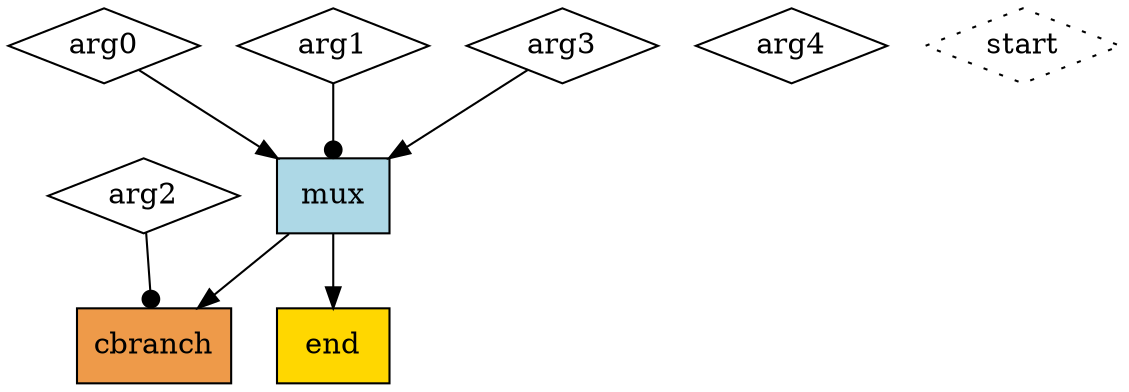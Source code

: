 Digraph G {
  splines=spline;
  compound=true; // Allow edges between clusters
  // Units from function arguments
  "arg0" [mlir_op="handshake.func", shape=diamond, label="arg0", style="solid", ]
  "arg1" [mlir_op="handshake.func", shape=diamond, label="arg1", style="solid", ]
  "arg2" [mlir_op="handshake.func", shape=diamond, label="arg2", style="solid", ]
  "arg3" [mlir_op="handshake.func", shape=diamond, label="arg3", style="solid", ]
  "arg4" [mlir_op="handshake.func", shape=diamond, label="arg4", style="solid", ]
  "start" [mlir_op="handshake.func", shape=diamond, label="start", style="dotted", ]
  // Units outside of all basic blocks
  "mux0" [mlir_op="handshake.mux", label="mux", fillcolor=lightblue, shape="box", style="filled", ]
  "cond_br0" [mlir_op="handshake.cond_br", label="cbranch", fillcolor=tan2, shape="box", style="filled", ]
  "end0" [mlir_op="handshake.end", label="end", fillcolor=gold, shape="box", style="filled", ]
  // Channels from function arguments
  "arg0" -> "mux0" [style="solid", dir="both", arrowtail="none", arrowhead="normal", ]
  "arg1" -> "mux0" [style="solid", dir="both", arrowtail="none", arrowhead="dot", ]
  "arg2" -> "cond_br0" [style="solid", dir="both", arrowtail="none", arrowhead="dot", ]
  "arg3" -> "mux0" [style="solid", dir="both", arrowtail="none", arrowhead="normal", ]
  // Channels outside of all basic blocks
  "mux0" -> "end0" [style="solid", dir="both", arrowtail="none", arrowhead="normal", ]
  "mux0" -> "cond_br0" [style="solid", dir="both", arrowtail="none", arrowhead="normal", ]
}
